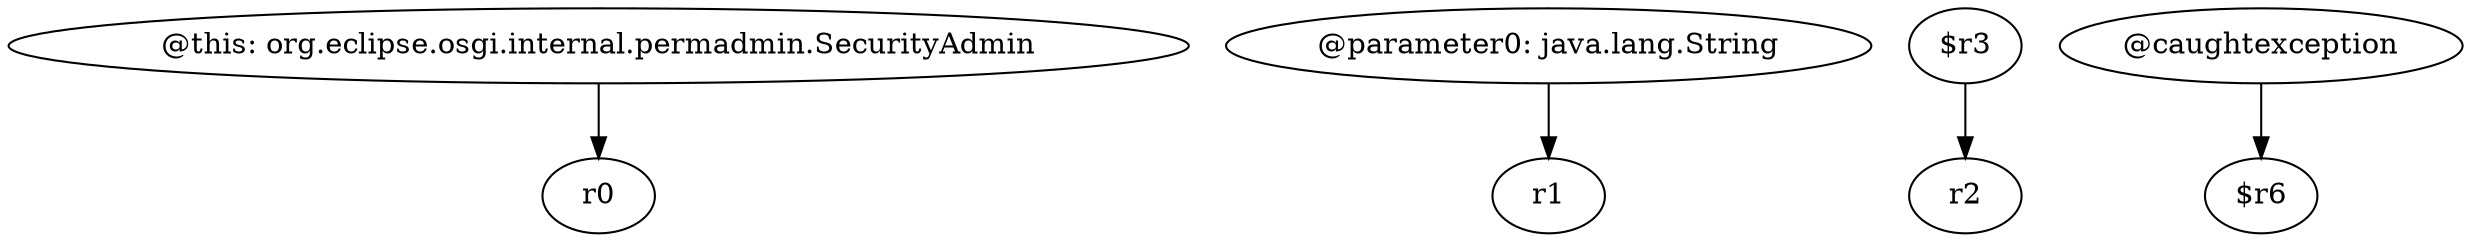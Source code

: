 digraph g {
0[label="@this: org.eclipse.osgi.internal.permadmin.SecurityAdmin"]
1[label="r0"]
0->1[label=""]
2[label="@parameter0: java.lang.String"]
3[label="r1"]
2->3[label=""]
4[label="$r3"]
5[label="r2"]
4->5[label=""]
6[label="@caughtexception"]
7[label="$r6"]
6->7[label=""]
}